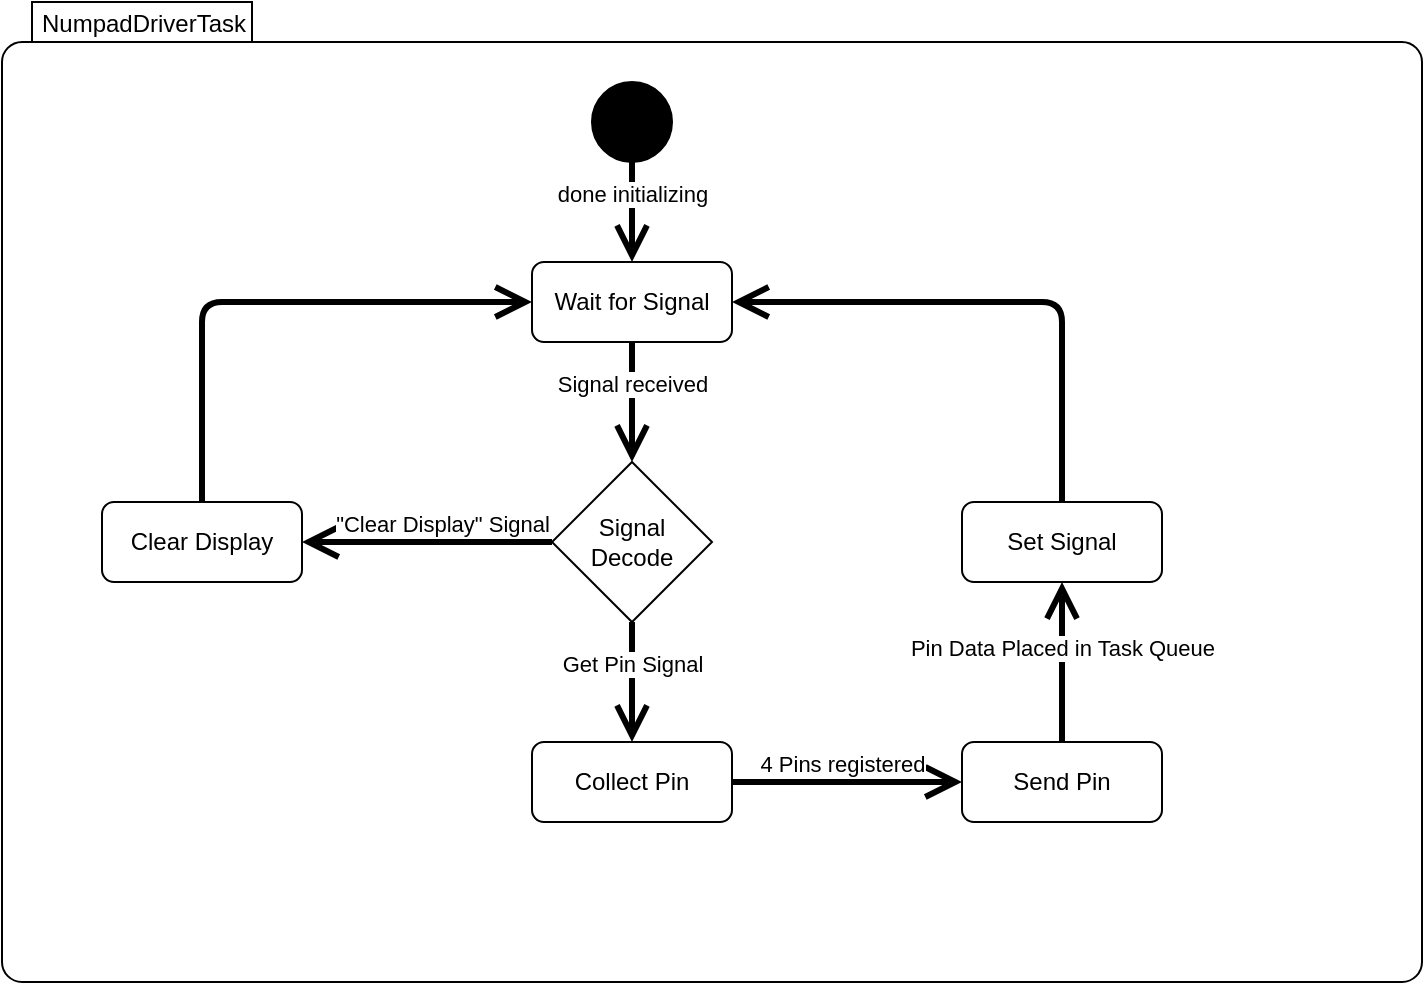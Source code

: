 <mxfile version="13.9.9" type="google"><diagram id="CuFYR6BTfcQmbp_iG2fK" name="Page-1"><mxGraphModel dx="1185" dy="647" grid="1" gridSize="10" guides="1" tooltips="1" connect="1" arrows="1" fold="1" page="1" pageScale="1" pageWidth="850" pageHeight="1100" math="0" shadow="0"><root><mxCell id="0"/><mxCell id="1" parent="0"/><mxCell id="Pv2KaCv7yuC-PhfGFFC4-7" value="NumpadDriverTask" style="shape=mxgraph.sysml.compState;html=1;align=left;verticalAlign=top;spacingTop=-3;spacingLeft=18;" vertex="1" parent="1"><mxGeometry x="90" y="30" width="710" height="490" as="geometry"/></mxCell><mxCell id="Pv2KaCv7yuC-PhfGFFC4-11" value="Wait for Signal" style="shape=rect;rounded=1;html=1;whiteSpace=wrap;align=center;" vertex="1" parent="1"><mxGeometry x="355" y="160" width="100" height="40" as="geometry"/></mxCell><mxCell id="Pv2KaCv7yuC-PhfGFFC4-12" value="Collect Pin" style="shape=rect;rounded=1;html=1;whiteSpace=wrap;align=center;" vertex="1" parent="1"><mxGeometry x="355" y="400" width="100" height="40" as="geometry"/></mxCell><mxCell id="Pv2KaCv7yuC-PhfGFFC4-13" value="Send Pin" style="shape=rect;rounded=1;html=1;whiteSpace=wrap;align=center;" vertex="1" parent="1"><mxGeometry x="570" y="400" width="100" height="40" as="geometry"/></mxCell><mxCell id="Pv2KaCv7yuC-PhfGFFC4-15" value="Set Signal" style="shape=rect;rounded=1;html=1;whiteSpace=wrap;align=center;" vertex="1" parent="1"><mxGeometry x="570" y="280" width="100" height="40" as="geometry"/></mxCell><mxCell id="Pv2KaCv7yuC-PhfGFFC4-16" value="done initializing" style="edgeStyle=none;html=1;endArrow=open;endSize=12;strokeWidth=3;verticalAlign=bottom;exitX=0.5;exitY=1;exitDx=0;exitDy=0;entryX=0.5;entryY=0;entryDx=0;entryDy=0;" edge="1" parent="1" target="Pv2KaCv7yuC-PhfGFFC4-11"><mxGeometry width="160" relative="1" as="geometry"><mxPoint x="405" y="110" as="sourcePoint"/><mxPoint x="400" y="140" as="targetPoint"/></mxGeometry></mxCell><mxCell id="Pv2KaCv7yuC-PhfGFFC4-17" value="Signal received" style="edgeStyle=none;html=1;endArrow=open;endSize=12;strokeWidth=3;verticalAlign=bottom;exitX=0.5;exitY=1;exitDx=0;exitDy=0;entryX=0.5;entryY=0;entryDx=0;entryDy=0;" edge="1" parent="1" source="Pv2KaCv7yuC-PhfGFFC4-11" target="Pv2KaCv7yuC-PhfGFFC4-20"><mxGeometry width="160" relative="1" as="geometry"><mxPoint x="240" y="190" as="sourcePoint"/><mxPoint x="470" y="230" as="targetPoint"/></mxGeometry></mxCell><mxCell id="Pv2KaCv7yuC-PhfGFFC4-18" value="&quot;Clear Display&quot; Signal" style="edgeStyle=none;html=1;endArrow=open;endSize=12;strokeWidth=3;verticalAlign=bottom;exitX=0;exitY=0.5;exitDx=0;exitDy=0;entryX=1;entryY=0.5;entryDx=0;entryDy=0;" edge="1" parent="1"><mxGeometry x="-0.12" width="160" relative="1" as="geometry"><mxPoint x="365" y="300" as="sourcePoint"/><mxPoint x="240" y="300" as="targetPoint"/><mxPoint as="offset"/></mxGeometry></mxCell><mxCell id="Pv2KaCv7yuC-PhfGFFC4-19" value="Clear Display" style="shape=rect;rounded=1;html=1;whiteSpace=wrap;align=center;" vertex="1" parent="1"><mxGeometry x="140" y="280" width="100" height="40" as="geometry"/></mxCell><mxCell id="Pv2KaCv7yuC-PhfGFFC4-20" value="&lt;div&gt;Signal&lt;/div&gt;&lt;div&gt;Decode&lt;br&gt;&lt;/div&gt;" style="rhombus;whiteSpace=wrap;html=1;" vertex="1" parent="1"><mxGeometry x="365" y="260" width="80" height="80" as="geometry"/></mxCell><mxCell id="Pv2KaCv7yuC-PhfGFFC4-21" value="Get Pin Signal" style="edgeStyle=none;html=1;endArrow=open;endSize=12;strokeWidth=3;verticalAlign=bottom;exitX=0.5;exitY=1;exitDx=0;exitDy=0;entryX=0.5;entryY=0;entryDx=0;entryDy=0;" edge="1" parent="1" source="Pv2KaCv7yuC-PhfGFFC4-20" target="Pv2KaCv7yuC-PhfGFFC4-12"><mxGeometry width="160" relative="1" as="geometry"><mxPoint x="420" y="370" as="sourcePoint"/><mxPoint x="450" y="380" as="targetPoint"/></mxGeometry></mxCell><mxCell id="Pv2KaCv7yuC-PhfGFFC4-23" value="" style="edgeStyle=none;html=1;endArrow=open;endSize=12;strokeWidth=3;verticalAlign=bottom;exitX=0.5;exitY=0;exitDx=0;exitDy=0;entryX=0;entryY=0.5;entryDx=0;entryDy=0;" edge="1" parent="1" source="Pv2KaCv7yuC-PhfGFFC4-19" target="Pv2KaCv7yuC-PhfGFFC4-11"><mxGeometry x="0.132" width="160" relative="1" as="geometry"><mxPoint x="220" y="230" as="sourcePoint"/><mxPoint x="95" y="230" as="targetPoint"/><mxPoint as="offset"/><Array as="points"><mxPoint x="190" y="180"/></Array></mxGeometry></mxCell><mxCell id="Pv2KaCv7yuC-PhfGFFC4-25" value="4 Pins registered" style="edgeStyle=none;html=1;endArrow=open;endSize=12;strokeWidth=3;verticalAlign=bottom;exitX=1;exitY=0.5;exitDx=0;exitDy=0;entryX=0;entryY=0.5;entryDx=0;entryDy=0;" edge="1" parent="1" source="Pv2KaCv7yuC-PhfGFFC4-12" target="Pv2KaCv7yuC-PhfGFFC4-13"><mxGeometry x="-0.043" width="160" relative="1" as="geometry"><mxPoint x="470" y="470" as="sourcePoint"/><mxPoint x="630" y="470" as="targetPoint"/><mxPoint as="offset"/></mxGeometry></mxCell><mxCell id="Pv2KaCv7yuC-PhfGFFC4-26" value="Pin Data Placed in Task Queue" style="edgeStyle=none;html=1;endArrow=open;endSize=12;strokeWidth=3;verticalAlign=bottom;exitX=0.5;exitY=0;exitDx=0;exitDy=0;entryX=0.5;entryY=1;entryDx=0;entryDy=0;" edge="1" parent="1" source="Pv2KaCv7yuC-PhfGFFC4-13" target="Pv2KaCv7yuC-PhfGFFC4-15"><mxGeometry x="-0.043" width="160" relative="1" as="geometry"><mxPoint x="660" y="399.31" as="sourcePoint"/><mxPoint x="775" y="399.31" as="targetPoint"/><mxPoint as="offset"/></mxGeometry></mxCell><mxCell id="Pv2KaCv7yuC-PhfGFFC4-27" value="" style="edgeStyle=none;html=1;endArrow=open;endSize=12;strokeWidth=3;verticalAlign=bottom;exitX=0.5;exitY=0;exitDx=0;exitDy=0;entryX=1;entryY=0.5;entryDx=0;entryDy=0;" edge="1" parent="1" target="Pv2KaCv7yuC-PhfGFFC4-11"><mxGeometry x="0.132" width="160" relative="1" as="geometry"><mxPoint x="620" y="280" as="sourcePoint"/><mxPoint x="785" y="180" as="targetPoint"/><mxPoint as="offset"/><Array as="points"><mxPoint x="620" y="180"/></Array></mxGeometry></mxCell><mxCell id="Pv2KaCv7yuC-PhfGFFC4-28" value="" style="shape=ellipse;html=1;fillColor=#000000;fontSize=18;fontColor=#ffffff;" vertex="1" parent="1"><mxGeometry x="385" y="70" width="40" height="40" as="geometry"/></mxCell></root></mxGraphModel></diagram></mxfile>